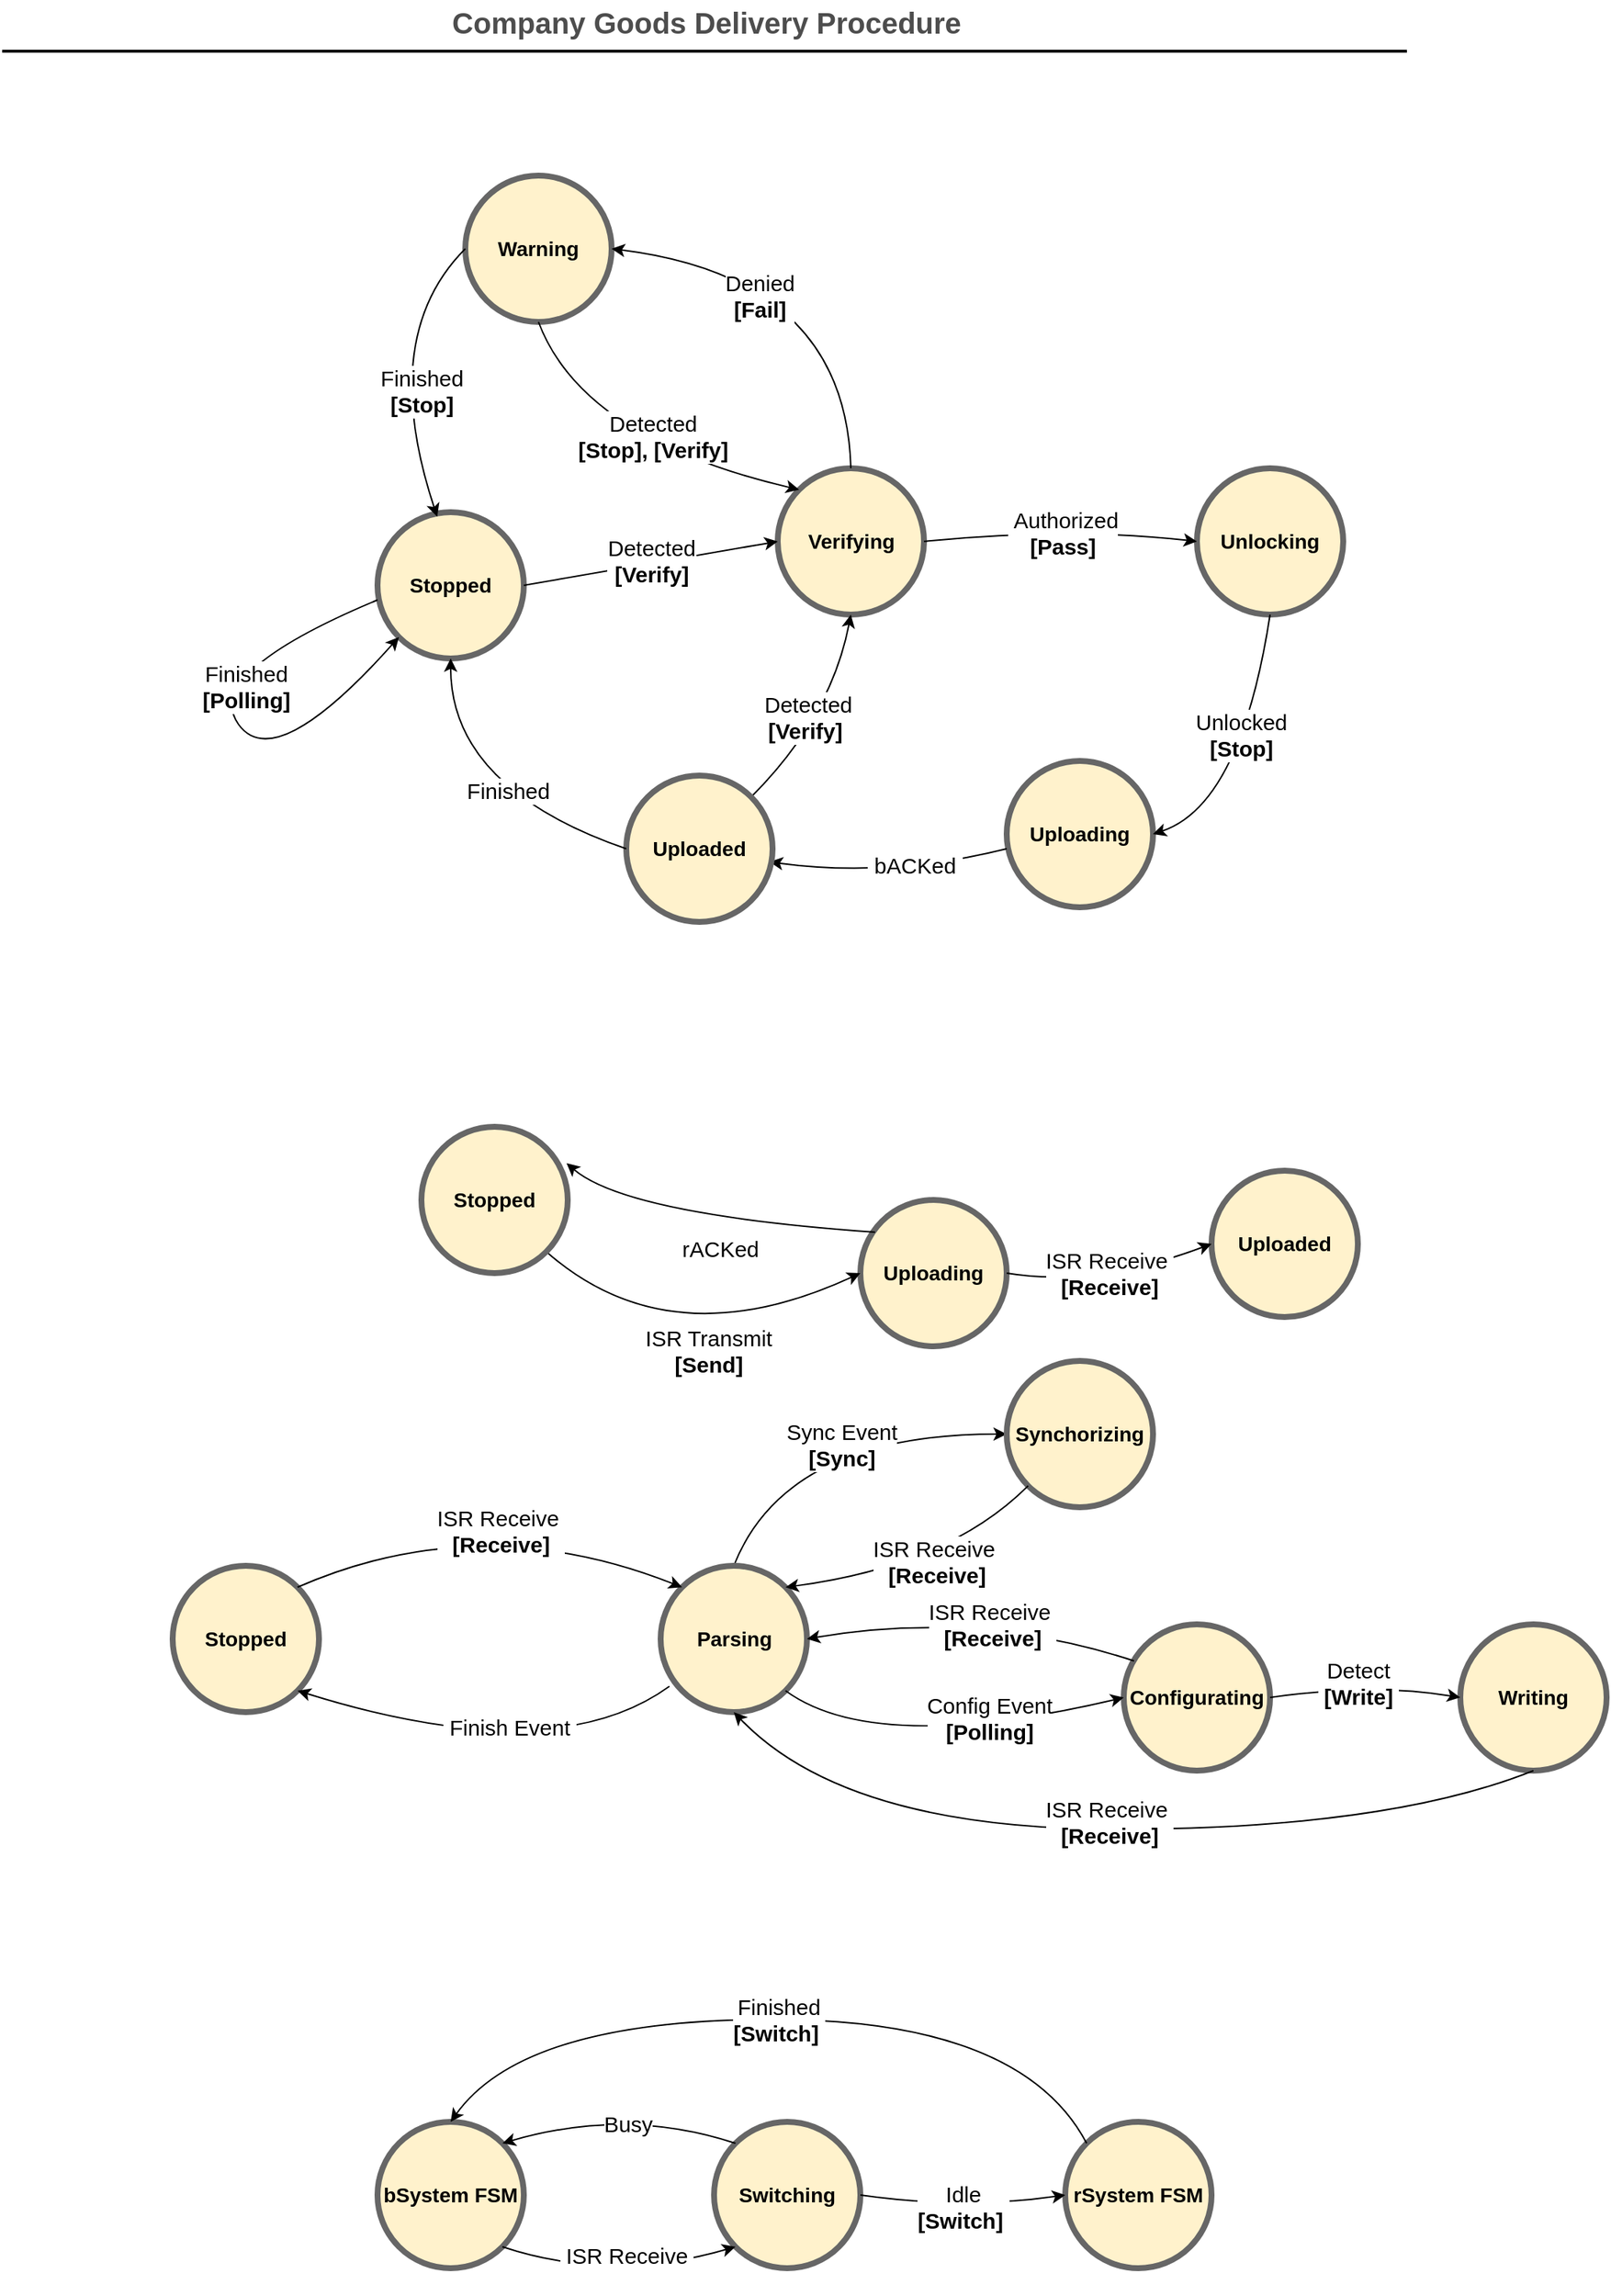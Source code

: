 <mxfile version="22.1.3" type="github">
  <diagram id="C2fSY1v2SiZeoUbDoYyL" name="Page-1">
    <mxGraphModel dx="833" dy="876" grid="1" gridSize="10" guides="1" tooltips="1" connect="1" arrows="1" fold="1" page="1" pageScale="1" pageWidth="1169" pageHeight="827" math="0" shadow="0">
      <root>
        <mxCell id="0" />
        <mxCell id="1" parent="0" />
        <mxCell id="3ne1QswCM8ZiEu4GHsYG-31" value="Company Goods Delivery Procedure" style="text;html=1;strokeColor=none;fillColor=none;align=center;verticalAlign=middle;whiteSpace=wrap;rounded=0;fontStyle=1;fontSize=20;fontColor=#4D4D4D;" parent="1" vertex="1">
          <mxGeometry x="189.5" y="50" width="790" height="30" as="geometry" />
        </mxCell>
        <mxCell id="3ne1QswCM8ZiEu4GHsYG-32" value="" style="line;strokeWidth=2;html=1;fontSize=20;fontColor=#4D4D4D;" parent="1" vertex="1">
          <mxGeometry x="103.5" y="80" width="960" height="10" as="geometry" />
        </mxCell>
        <mxCell id="JYK7NFnvmHLZQDQHn-Lk-5" value="&lt;font style=&quot;font-size: 14px;&quot;&gt;&lt;b&gt;Warning&lt;br&gt;&lt;/b&gt;&lt;/font&gt;" style="ellipse;whiteSpace=wrap;html=1;aspect=fixed;strokeWidth=4;fillColor=#fff2cc;strokeColor=#666666;" parent="1" vertex="1">
          <mxGeometry x="420" y="170" width="100" height="100" as="geometry" />
        </mxCell>
        <mxCell id="JYK7NFnvmHLZQDQHn-Lk-12" value="&lt;font style=&quot;font-size: 14px;&quot;&gt;&lt;b&gt;Uploading&lt;/b&gt;&lt;/font&gt;" style="ellipse;whiteSpace=wrap;html=1;aspect=fixed;strokeWidth=4;fillColor=#fff2cc;strokeColor=#666666;" parent="1" vertex="1">
          <mxGeometry x="790" y="570" width="100" height="100" as="geometry" />
        </mxCell>
        <mxCell id="JYK7NFnvmHLZQDQHn-Lk-13" value="&lt;font style=&quot;font-size: 14px;&quot;&gt;&lt;b&gt;Unlocking&lt;/b&gt;&lt;/font&gt;" style="ellipse;whiteSpace=wrap;html=1;aspect=fixed;strokeWidth=4;fillColor=#fff2cc;strokeColor=#666666;" parent="1" vertex="1">
          <mxGeometry x="920" y="370" width="100" height="100" as="geometry" />
        </mxCell>
        <mxCell id="JYK7NFnvmHLZQDQHn-Lk-15" value="&lt;font style=&quot;font-size: 14px;&quot;&gt;&lt;b&gt;Verifying&lt;/b&gt;&lt;/font&gt;" style="ellipse;whiteSpace=wrap;html=1;aspect=fixed;strokeWidth=4;fillColor=#fff2cc;strokeColor=#666666;" parent="1" vertex="1">
          <mxGeometry x="633.5" y="370" width="100" height="100" as="geometry" />
        </mxCell>
        <mxCell id="JYK7NFnvmHLZQDQHn-Lk-16" value="&lt;font style=&quot;font-size: 14px;&quot;&gt;&lt;b&gt;Stopped&lt;/b&gt;&lt;/font&gt;" style="ellipse;whiteSpace=wrap;html=1;aspect=fixed;strokeWidth=4;fillColor=#fff2cc;strokeColor=#666666;" parent="1" vertex="1">
          <mxGeometry x="360" y="400" width="100" height="100" as="geometry" />
        </mxCell>
        <mxCell id="JYK7NFnvmHLZQDQHn-Lk-33" value="" style="curved=1;endArrow=classic;html=1;rounded=0;exitX=0.5;exitY=0;exitDx=0;exitDy=0;entryX=1;entryY=0.5;entryDx=0;entryDy=0;" parent="1" source="JYK7NFnvmHLZQDQHn-Lk-15" target="JYK7NFnvmHLZQDQHn-Lk-5" edge="1">
          <mxGeometry width="50" height="50" relative="1" as="geometry">
            <mxPoint x="750" y="410" as="sourcePoint" />
            <mxPoint x="800" y="360" as="targetPoint" />
            <Array as="points">
              <mxPoint x="680" y="240" />
            </Array>
          </mxGeometry>
        </mxCell>
        <mxCell id="JYK7NFnvmHLZQDQHn-Lk-34" value="&lt;font style=&quot;font-size: 15px;&quot;&gt;Denied&lt;br&gt;&lt;b&gt;[Fail]&lt;/b&gt;&lt;br&gt;&lt;/font&gt;" style="edgeLabel;html=1;align=center;verticalAlign=middle;resizable=0;points=[];" parent="JYK7NFnvmHLZQDQHn-Lk-33" vertex="1" connectable="0">
          <mxGeometry x="0.053" y="5" relative="1" as="geometry">
            <mxPoint x="-35" y="10" as="offset" />
          </mxGeometry>
        </mxCell>
        <mxCell id="JYK7NFnvmHLZQDQHn-Lk-35" value="" style="curved=1;endArrow=classic;html=1;rounded=0;exitX=1;exitY=0.5;exitDx=0;exitDy=0;entryX=0;entryY=0.5;entryDx=0;entryDy=0;" parent="1" source="JYK7NFnvmHLZQDQHn-Lk-15" target="JYK7NFnvmHLZQDQHn-Lk-13" edge="1">
          <mxGeometry width="50" height="50" relative="1" as="geometry">
            <mxPoint x="750" y="410" as="sourcePoint" />
            <mxPoint x="800" y="360" as="targetPoint" />
            <Array as="points">
              <mxPoint x="830" y="410" />
            </Array>
          </mxGeometry>
        </mxCell>
        <mxCell id="JYK7NFnvmHLZQDQHn-Lk-37" value="&lt;span style=&quot;font-size: 15px;&quot;&gt;&amp;nbsp;Authorized&lt;br&gt;&lt;b&gt;[Pass]&lt;/b&gt;&lt;br&gt;&lt;/span&gt;" style="edgeLabel;html=1;align=center;verticalAlign=middle;resizable=0;points=[];" parent="JYK7NFnvmHLZQDQHn-Lk-35" vertex="1" connectable="0">
          <mxGeometry x="0.008" y="2" relative="1" as="geometry">
            <mxPoint y="5" as="offset" />
          </mxGeometry>
        </mxCell>
        <mxCell id="_V2IKP7ejvlJgvTYkyaX-1" value="" style="curved=1;endArrow=classic;html=1;rounded=0;exitX=1;exitY=0.5;exitDx=0;exitDy=0;entryX=0;entryY=0.5;entryDx=0;entryDy=0;" parent="1" source="JYK7NFnvmHLZQDQHn-Lk-16" target="JYK7NFnvmHLZQDQHn-Lk-15" edge="1">
          <mxGeometry width="50" height="50" relative="1" as="geometry">
            <mxPoint x="350" y="414.5" as="sourcePoint" />
            <mxPoint x="485.0" y="414.5" as="targetPoint" />
            <Array as="points" />
          </mxGeometry>
        </mxCell>
        <mxCell id="_V2IKP7ejvlJgvTYkyaX-2" value="&lt;span style=&quot;font-size: 15px;&quot;&gt;Detected&lt;br&gt;&lt;b&gt;&amp;nbsp;[Verify]&amp;nbsp;&lt;/b&gt;&lt;br&gt;&lt;/span&gt;" style="edgeLabel;html=1;align=center;verticalAlign=middle;resizable=0;points=[];" parent="_V2IKP7ejvlJgvTYkyaX-1" vertex="1" connectable="0">
          <mxGeometry x="0.008" y="2" relative="1" as="geometry">
            <mxPoint as="offset" />
          </mxGeometry>
        </mxCell>
        <mxCell id="_V2IKP7ejvlJgvTYkyaX-4" value="" style="curved=1;endArrow=classic;html=1;rounded=0;exitX=0;exitY=0.5;exitDx=0;exitDy=0;entryX=0.408;entryY=0.031;entryDx=0;entryDy=0;entryPerimeter=0;" parent="1" source="JYK7NFnvmHLZQDQHn-Lk-5" target="JYK7NFnvmHLZQDQHn-Lk-16" edge="1">
          <mxGeometry width="50" height="50" relative="1" as="geometry">
            <mxPoint x="495" y="314" as="sourcePoint" />
            <mxPoint x="280" y="160" as="targetPoint" />
            <Array as="points">
              <mxPoint x="360" y="280" />
            </Array>
          </mxGeometry>
        </mxCell>
        <mxCell id="_V2IKP7ejvlJgvTYkyaX-5" value="&lt;font style=&quot;font-size: 15px;&quot;&gt;Finished&lt;br&gt;&lt;b style=&quot;border-color: var(--border-color);&quot;&gt;[Stop]&lt;/b&gt;&lt;br&gt;&lt;/font&gt;" style="edgeLabel;html=1;align=center;verticalAlign=middle;resizable=0;points=[];" parent="_V2IKP7ejvlJgvTYkyaX-4" vertex="1" connectable="0">
          <mxGeometry x="0.053" y="5" relative="1" as="geometry">
            <mxPoint x="16" y="12" as="offset" />
          </mxGeometry>
        </mxCell>
        <mxCell id="_V2IKP7ejvlJgvTYkyaX-6" value="" style="curved=1;endArrow=classic;html=1;rounded=0;exitX=0.5;exitY=1;exitDx=0;exitDy=0;entryX=1;entryY=0.5;entryDx=0;entryDy=0;" parent="1" source="JYK7NFnvmHLZQDQHn-Lk-13" target="JYK7NFnvmHLZQDQHn-Lk-12" edge="1">
          <mxGeometry width="50" height="50" relative="1" as="geometry">
            <mxPoint x="850" y="460" as="sourcePoint" />
            <mxPoint x="655" y="590" as="targetPoint" />
            <Array as="points">
              <mxPoint x="950" y="600" />
            </Array>
          </mxGeometry>
        </mxCell>
        <mxCell id="_V2IKP7ejvlJgvTYkyaX-7" value="&lt;font style=&quot;font-size: 15px;&quot;&gt;Unlocked&lt;br&gt;&lt;b&gt;[Stop]&lt;/b&gt;&lt;br&gt;&lt;/font&gt;" style="edgeLabel;html=1;align=center;verticalAlign=middle;resizable=0;points=[];" parent="_V2IKP7ejvlJgvTYkyaX-6" vertex="1" connectable="0">
          <mxGeometry x="0.053" y="5" relative="1" as="geometry">
            <mxPoint x="-10" y="-20" as="offset" />
          </mxGeometry>
        </mxCell>
        <mxCell id="_V2IKP7ejvlJgvTYkyaX-9" value="" style="curved=1;endArrow=classic;html=1;rounded=0;exitX=0;exitY=0.6;exitDx=0;exitDy=0;entryX=0.98;entryY=0.59;entryDx=0;entryDy=0;exitPerimeter=0;entryPerimeter=0;" parent="1" source="JYK7NFnvmHLZQDQHn-Lk-12" target="guj_gXGxbDxqwRgvA2U0-5" edge="1">
          <mxGeometry width="50" height="50" relative="1" as="geometry">
            <mxPoint x="494" y="540" as="sourcePoint" />
            <mxPoint x="240" y="697" as="targetPoint" />
            <Array as="points">
              <mxPoint x="710" y="650" />
            </Array>
          </mxGeometry>
        </mxCell>
        <mxCell id="_V2IKP7ejvlJgvTYkyaX-10" value="&lt;font style=&quot;font-size: 15px;&quot;&gt;&amp;nbsp;bACKed&amp;nbsp;&lt;br&gt;&lt;/font&gt;" style="edgeLabel;html=1;align=center;verticalAlign=middle;resizable=0;points=[];" parent="_V2IKP7ejvlJgvTYkyaX-9" vertex="1" connectable="0">
          <mxGeometry x="0.053" y="5" relative="1" as="geometry">
            <mxPoint x="22" y="-14" as="offset" />
          </mxGeometry>
        </mxCell>
        <mxCell id="_V2IKP7ejvlJgvTYkyaX-11" value="" style="curved=1;endArrow=classic;html=1;rounded=0;exitX=1;exitY=0;exitDx=0;exitDy=0;entryX=0.5;entryY=1;entryDx=0;entryDy=0;" parent="1" source="guj_gXGxbDxqwRgvA2U0-5" target="JYK7NFnvmHLZQDQHn-Lk-15" edge="1">
          <mxGeometry width="50" height="50" relative="1" as="geometry">
            <mxPoint x="580" y="590" as="sourcePoint" />
            <mxPoint x="584" y="464" as="targetPoint" />
            <Array as="points">
              <mxPoint x="670" y="540" />
            </Array>
          </mxGeometry>
        </mxCell>
        <mxCell id="_V2IKP7ejvlJgvTYkyaX-12" value="&lt;span style=&quot;font-size: 15px;&quot;&gt;Detected&lt;br&gt;&lt;b&gt;[Verify]&amp;nbsp;&lt;/b&gt;&lt;br&gt;&lt;/span&gt;" style="edgeLabel;html=1;align=center;verticalAlign=middle;resizable=0;points=[];" parent="_V2IKP7ejvlJgvTYkyaX-11" vertex="1" connectable="0">
          <mxGeometry x="0.008" y="2" relative="1" as="geometry">
            <mxPoint x="-13" as="offset" />
          </mxGeometry>
        </mxCell>
        <mxCell id="_V2IKP7ejvlJgvTYkyaX-13" value="" style="curved=1;endArrow=classic;html=1;rounded=0;exitX=0.5;exitY=1;exitDx=0;exitDy=0;entryX=0;entryY=0;entryDx=0;entryDy=0;" parent="1" source="JYK7NFnvmHLZQDQHn-Lk-5" target="JYK7NFnvmHLZQDQHn-Lk-15" edge="1">
          <mxGeometry width="50" height="50" relative="1" as="geometry">
            <mxPoint x="533.5" y="290" as="sourcePoint" />
            <mxPoint x="728.5" y="290" as="targetPoint" />
            <Array as="points">
              <mxPoint x="500" y="350" />
            </Array>
          </mxGeometry>
        </mxCell>
        <mxCell id="_V2IKP7ejvlJgvTYkyaX-14" value="&lt;span style=&quot;font-size: 15px;&quot;&gt;Detected&lt;br&gt;&lt;b&gt;[Stop], [Verify]&lt;/b&gt;&lt;br&gt;&lt;/span&gt;" style="edgeLabel;html=1;align=center;verticalAlign=middle;resizable=0;points=[];" parent="_V2IKP7ejvlJgvTYkyaX-13" vertex="1" connectable="0">
          <mxGeometry x="0.008" y="2" relative="1" as="geometry">
            <mxPoint x="14" y="-8" as="offset" />
          </mxGeometry>
        </mxCell>
        <mxCell id="_V2IKP7ejvlJgvTYkyaX-21" value="&lt;font style=&quot;font-size: 14px;&quot;&gt;&lt;b&gt;Uploading&lt;/b&gt;&lt;/font&gt;" style="ellipse;whiteSpace=wrap;html=1;aspect=fixed;strokeWidth=4;fillColor=#fff2cc;strokeColor=#666666;" parent="1" vertex="1">
          <mxGeometry x="690" y="870" width="100" height="100" as="geometry" />
        </mxCell>
        <mxCell id="_V2IKP7ejvlJgvTYkyaX-22" value="&lt;font style=&quot;font-size: 14px;&quot;&gt;&lt;b&gt;Stopped&lt;/b&gt;&lt;/font&gt;" style="ellipse;whiteSpace=wrap;html=1;aspect=fixed;strokeWidth=4;fillColor=#fff2cc;strokeColor=#666666;" parent="1" vertex="1">
          <mxGeometry x="220" y="1120" width="100" height="100" as="geometry" />
        </mxCell>
        <mxCell id="_V2IKP7ejvlJgvTYkyaX-25" value="" style="curved=1;endArrow=classic;html=1;rounded=0;exitX=0.1;exitY=0.22;exitDx=0;exitDy=0;exitPerimeter=0;entryX=0.992;entryY=0.249;entryDx=0;entryDy=0;entryPerimeter=0;" parent="1" source="_V2IKP7ejvlJgvTYkyaX-21" edge="1" target="pJSeHeQXLC6wZ5o_dz74-53">
          <mxGeometry width="50" height="50" relative="1" as="geometry">
            <mxPoint x="770" y="960" as="sourcePoint" />
            <mxPoint x="430" y="970" as="targetPoint" />
            <Array as="points">
              <mxPoint x="530" y="880" />
            </Array>
          </mxGeometry>
        </mxCell>
        <mxCell id="_V2IKP7ejvlJgvTYkyaX-26" value="&lt;span style=&quot;font-size: 15px;&quot;&gt;&amp;nbsp;rACKed&amp;nbsp;&lt;br&gt;&lt;/span&gt;" style="edgeLabel;html=1;align=center;verticalAlign=middle;resizable=0;points=[];" parent="_V2IKP7ejvlJgvTYkyaX-25" vertex="1" connectable="0">
          <mxGeometry x="0.008" y="2" relative="1" as="geometry">
            <mxPoint x="7" y="17" as="offset" />
          </mxGeometry>
        </mxCell>
        <mxCell id="_V2IKP7ejvlJgvTYkyaX-27" value="" style="curved=1;endArrow=classic;html=1;rounded=0;exitX=1;exitY=1;exitDx=0;exitDy=0;entryX=0;entryY=0.5;entryDx=0;entryDy=0;" parent="1" source="pJSeHeQXLC6wZ5o_dz74-53" target="_V2IKP7ejvlJgvTYkyaX-21" edge="1">
          <mxGeometry width="50" height="50" relative="1" as="geometry">
            <mxPoint x="370" y="964.5" as="sourcePoint" />
            <mxPoint x="505.0" y="964.5" as="targetPoint" />
            <Array as="points">
              <mxPoint x="560" y="980" />
            </Array>
          </mxGeometry>
        </mxCell>
        <mxCell id="_V2IKP7ejvlJgvTYkyaX-28" value="&lt;span style=&quot;font-size: 15px;&quot;&gt;ISR Transmit&lt;br&gt;&lt;b&gt;[Send]&lt;/b&gt;&lt;br&gt;&lt;/span&gt;" style="edgeLabel;html=1;align=center;verticalAlign=middle;resizable=0;points=[];" parent="_V2IKP7ejvlJgvTYkyaX-27" vertex="1" connectable="0">
          <mxGeometry x="0.008" y="2" relative="1" as="geometry">
            <mxPoint x="12" y="1" as="offset" />
          </mxGeometry>
        </mxCell>
        <mxCell id="_V2IKP7ejvlJgvTYkyaX-31" value="" style="curved=1;endArrow=classic;html=1;rounded=0;exitX=0.5;exitY=0;exitDx=0;exitDy=0;entryX=0;entryY=0.5;entryDx=0;entryDy=0;" parent="1" source="_V2IKP7ejvlJgvTYkyaX-43" target="_V2IKP7ejvlJgvTYkyaX-46" edge="1">
          <mxGeometry width="50" height="50" relative="1" as="geometry">
            <mxPoint x="770" y="1200" as="sourcePoint" />
            <mxPoint x="940" y="1181" as="targetPoint" />
            <Array as="points">
              <mxPoint x="639" y="1030" />
            </Array>
          </mxGeometry>
        </mxCell>
        <mxCell id="_V2IKP7ejvlJgvTYkyaX-32" value="&lt;font style=&quot;font-size: 15px;&quot;&gt;Sync Event&lt;br&gt;&lt;b&gt;&amp;nbsp;[Sync]&amp;nbsp;&lt;/b&gt;&lt;br&gt;&lt;/font&gt;" style="edgeLabel;html=1;align=center;verticalAlign=middle;resizable=0;points=[];" parent="_V2IKP7ejvlJgvTYkyaX-31" vertex="1" connectable="0">
          <mxGeometry x="0.053" y="5" relative="1" as="geometry">
            <mxPoint x="4" y="12" as="offset" />
          </mxGeometry>
        </mxCell>
        <mxCell id="_V2IKP7ejvlJgvTYkyaX-43" value="&lt;span style=&quot;font-size: 14px;&quot;&gt;&lt;b&gt;Parsing&lt;/b&gt;&lt;/span&gt;" style="ellipse;whiteSpace=wrap;html=1;aspect=fixed;strokeWidth=4;fillColor=#fff2cc;strokeColor=#666666;" parent="1" vertex="1">
          <mxGeometry x="553.5" y="1120" width="100" height="100" as="geometry" />
        </mxCell>
        <mxCell id="_V2IKP7ejvlJgvTYkyaX-46" value="&lt;span style=&quot;font-size: 14px;&quot;&gt;&lt;b&gt;Synchorizing&lt;/b&gt;&lt;/span&gt;" style="ellipse;whiteSpace=wrap;html=1;aspect=fixed;strokeWidth=4;fillColor=#fff2cc;strokeColor=#666666;" parent="1" vertex="1">
          <mxGeometry x="790" y="980" width="100" height="100" as="geometry" />
        </mxCell>
        <mxCell id="_V2IKP7ejvlJgvTYkyaX-47" value="&lt;span style=&quot;font-size: 14px;&quot;&gt;&lt;b&gt;Configurating&lt;/b&gt;&lt;/span&gt;" style="ellipse;whiteSpace=wrap;html=1;aspect=fixed;strokeWidth=4;fillColor=#fff2cc;strokeColor=#666666;" parent="1" vertex="1">
          <mxGeometry x="870" y="1160" width="100" height="100" as="geometry" />
        </mxCell>
        <mxCell id="_V2IKP7ejvlJgvTYkyaX-48" value="" style="curved=1;endArrow=classic;html=1;rounded=0;entryX=0;entryY=0;entryDx=0;entryDy=0;exitX=1;exitY=0;exitDx=0;exitDy=0;" parent="1" source="_V2IKP7ejvlJgvTYkyaX-22" target="_V2IKP7ejvlJgvTYkyaX-43" edge="1">
          <mxGeometry width="50" height="50" relative="1" as="geometry">
            <mxPoint x="420" y="1140" as="sourcePoint" />
            <mxPoint x="710" y="1230" as="targetPoint" />
            <Array as="points">
              <mxPoint x="430" y="1080" />
            </Array>
          </mxGeometry>
        </mxCell>
        <mxCell id="_V2IKP7ejvlJgvTYkyaX-49" value="&lt;span style=&quot;font-size: 15px;&quot;&gt;ISR Receive&amp;nbsp;&lt;br&gt;&lt;b&gt;[Receive]&lt;/b&gt;&lt;br&gt;&lt;/span&gt;" style="edgeLabel;html=1;align=center;verticalAlign=middle;resizable=0;points=[];" parent="_V2IKP7ejvlJgvTYkyaX-48" vertex="1" connectable="0">
          <mxGeometry x="0.008" y="2" relative="1" as="geometry">
            <mxPoint x="6" y="15" as="offset" />
          </mxGeometry>
        </mxCell>
        <mxCell id="_V2IKP7ejvlJgvTYkyaX-52" value="" style="curved=1;endArrow=classic;html=1;rounded=0;exitX=1;exitY=1;exitDx=0;exitDy=0;entryX=0;entryY=0.5;entryDx=0;entryDy=0;" parent="1" source="_V2IKP7ejvlJgvTYkyaX-43" target="_V2IKP7ejvlJgvTYkyaX-47" edge="1">
          <mxGeometry width="50" height="50" relative="1" as="geometry">
            <mxPoint x="649" y="1145" as="sourcePoint" />
            <mxPoint x="770" y="1120" as="targetPoint" />
            <Array as="points">
              <mxPoint x="700" y="1250" />
            </Array>
          </mxGeometry>
        </mxCell>
        <mxCell id="_V2IKP7ejvlJgvTYkyaX-53" value="&lt;font style=&quot;font-size: 15px;&quot;&gt;Config Event&lt;br&gt;&lt;b&gt;&amp;nbsp;[Polling]&amp;nbsp;&lt;/b&gt;&lt;br&gt;&lt;/font&gt;" style="edgeLabel;html=1;align=center;verticalAlign=middle;resizable=0;points=[];" parent="_V2IKP7ejvlJgvTYkyaX-52" vertex="1" connectable="0">
          <mxGeometry x="0.053" y="5" relative="1" as="geometry">
            <mxPoint x="24" y="-8" as="offset" />
          </mxGeometry>
        </mxCell>
        <mxCell id="_V2IKP7ejvlJgvTYkyaX-54" value="&lt;span style=&quot;font-size: 14px;&quot;&gt;&lt;b&gt;Writing&lt;/b&gt;&lt;/span&gt;" style="ellipse;whiteSpace=wrap;html=1;aspect=fixed;strokeWidth=4;fillColor=#fff2cc;strokeColor=#666666;" parent="1" vertex="1">
          <mxGeometry x="1100" y="1160" width="100" height="100" as="geometry" />
        </mxCell>
        <mxCell id="_V2IKP7ejvlJgvTYkyaX-55" value="" style="curved=1;endArrow=classic;html=1;rounded=0;exitX=1;exitY=0.5;exitDx=0;exitDy=0;entryX=0;entryY=0.5;entryDx=0;entryDy=0;" parent="1" source="_V2IKP7ejvlJgvTYkyaX-47" target="_V2IKP7ejvlJgvTYkyaX-54" edge="1">
          <mxGeometry width="50" height="50" relative="1" as="geometry">
            <mxPoint x="880" y="1241" as="sourcePoint" />
            <mxPoint x="1086" y="1291" as="targetPoint" />
            <Array as="points">
              <mxPoint x="1040" y="1200" />
            </Array>
          </mxGeometry>
        </mxCell>
        <mxCell id="_V2IKP7ejvlJgvTYkyaX-56" value="&lt;font style=&quot;font-size: 15px;&quot;&gt;Detect&lt;br&gt;&lt;b&gt;&amp;nbsp;[Write]&amp;nbsp;&lt;/b&gt;&lt;br&gt;&lt;/font&gt;" style="edgeLabel;html=1;align=center;verticalAlign=middle;resizable=0;points=[];" parent="_V2IKP7ejvlJgvTYkyaX-55" vertex="1" connectable="0">
          <mxGeometry x="0.053" y="5" relative="1" as="geometry">
            <mxPoint x="-8" y="5" as="offset" />
          </mxGeometry>
        </mxCell>
        <mxCell id="_V2IKP7ejvlJgvTYkyaX-57" value="" style="curved=1;endArrow=classic;html=1;rounded=0;exitX=0.5;exitY=1;exitDx=0;exitDy=0;entryX=0.5;entryY=1;entryDx=0;entryDy=0;" parent="1" source="_V2IKP7ejvlJgvTYkyaX-54" target="_V2IKP7ejvlJgvTYkyaX-43" edge="1">
          <mxGeometry width="50" height="50" relative="1" as="geometry">
            <mxPoint x="753.5" y="1390" as="sourcePoint" />
            <mxPoint x="877.5" y="1490" as="targetPoint" />
            <Array as="points">
              <mxPoint x="1050" y="1300" />
              <mxPoint x="680" y="1300" />
            </Array>
          </mxGeometry>
        </mxCell>
        <mxCell id="_V2IKP7ejvlJgvTYkyaX-58" value="&lt;span style=&quot;font-size: 15px;&quot;&gt;ISR Receive&amp;nbsp;&lt;br&gt;&lt;b&gt;[Receive]&lt;/b&gt;&lt;br&gt;&lt;/span&gt;" style="edgeLabel;html=1;align=center;verticalAlign=middle;resizable=0;points=[];" parent="_V2IKP7ejvlJgvTYkyaX-57" vertex="1" connectable="0">
          <mxGeometry x="0.008" y="2" relative="1" as="geometry">
            <mxPoint x="-1" y="-7" as="offset" />
          </mxGeometry>
        </mxCell>
        <mxCell id="_V2IKP7ejvlJgvTYkyaX-59" value="" style="curved=1;endArrow=classic;html=1;rounded=0;exitX=0.06;exitY=0.824;exitDx=0;exitDy=0;entryX=1;entryY=1;entryDx=0;entryDy=0;exitPerimeter=0;" parent="1" source="_V2IKP7ejvlJgvTYkyaX-43" target="_V2IKP7ejvlJgvTYkyaX-22" edge="1">
          <mxGeometry width="50" height="50" relative="1" as="geometry">
            <mxPoint x="550" y="1160" as="sourcePoint" />
            <mxPoint x="440" y="1200" as="targetPoint" />
            <Array as="points">
              <mxPoint x="480" y="1260" />
            </Array>
          </mxGeometry>
        </mxCell>
        <mxCell id="_V2IKP7ejvlJgvTYkyaX-60" value="&lt;font style=&quot;font-size: 15px;&quot;&gt;&amp;nbsp;Finish Event&amp;nbsp;&lt;br&gt;&lt;/font&gt;" style="edgeLabel;html=1;align=center;verticalAlign=middle;resizable=0;points=[];" parent="_V2IKP7ejvlJgvTYkyaX-59" vertex="1" connectable="0">
          <mxGeometry x="0.053" y="5" relative="1" as="geometry">
            <mxPoint x="19" y="-20" as="offset" />
          </mxGeometry>
        </mxCell>
        <mxCell id="_V2IKP7ejvlJgvTYkyaX-61" value="" style="curved=1;endArrow=classic;html=1;rounded=0;exitX=0.07;exitY=0.25;exitDx=0;exitDy=0;entryX=1;entryY=0.5;entryDx=0;entryDy=0;exitPerimeter=0;" parent="1" source="_V2IKP7ejvlJgvTYkyaX-47" target="_V2IKP7ejvlJgvTYkyaX-43" edge="1">
          <mxGeometry width="50" height="50" relative="1" as="geometry">
            <mxPoint x="460" y="1025" as="sourcePoint" />
            <mxPoint x="691" y="1061" as="targetPoint" />
            <Array as="points">
              <mxPoint x="770" y="1150" />
            </Array>
          </mxGeometry>
        </mxCell>
        <mxCell id="_V2IKP7ejvlJgvTYkyaX-65" value="" style="curved=1;endArrow=classic;html=1;rounded=0;exitX=0;exitY=1;exitDx=0;exitDy=0;entryX=1;entryY=0;entryDx=0;entryDy=0;" parent="1" source="_V2IKP7ejvlJgvTYkyaX-46" target="_V2IKP7ejvlJgvTYkyaX-43" edge="1">
          <mxGeometry width="50" height="50" relative="1" as="geometry">
            <mxPoint x="1175" y="1265" as="sourcePoint" />
            <mxPoint x="614" y="1230" as="targetPoint" />
            <Array as="points">
              <mxPoint x="750" y="1120" />
            </Array>
          </mxGeometry>
        </mxCell>
        <mxCell id="_V2IKP7ejvlJgvTYkyaX-66" value="&lt;span style=&quot;font-size: 15px;&quot;&gt;ISR Receive&amp;nbsp;&lt;br&gt;&lt;b&gt;[Receive]&lt;/b&gt;&lt;br&gt;&lt;/span&gt;" style="edgeLabel;html=1;align=center;verticalAlign=middle;resizable=0;points=[];" parent="_V2IKP7ejvlJgvTYkyaX-65" vertex="1" connectable="0">
          <mxGeometry x="0.008" y="2" relative="1" as="geometry">
            <mxPoint x="10" y="-8" as="offset" />
          </mxGeometry>
        </mxCell>
        <mxCell id="guj_gXGxbDxqwRgvA2U0-1" value="" style="curved=1;endArrow=classic;html=1;rounded=0;exitX=0;exitY=0.5;exitDx=0;exitDy=0;entryX=0;entryY=1;entryDx=0;entryDy=0;" parent="1" target="JYK7NFnvmHLZQDQHn-Lk-16" edge="1">
          <mxGeometry width="50" height="50" relative="1" as="geometry">
            <mxPoint x="360" y="460" as="sourcePoint" />
            <mxPoint x="341" y="643" as="targetPoint" />
            <Array as="points">
              <mxPoint x="240" y="510" />
              <mxPoint x="290" y="580" />
            </Array>
          </mxGeometry>
        </mxCell>
        <mxCell id="guj_gXGxbDxqwRgvA2U0-2" value="&lt;font style=&quot;font-size: 15px;&quot;&gt;Finished&lt;br&gt;&lt;b style=&quot;border-color: var(--border-color);&quot;&gt;[Polling]&lt;/b&gt;&lt;br&gt;&lt;/font&gt;" style="edgeLabel;html=1;align=center;verticalAlign=middle;resizable=0;points=[];" parent="guj_gXGxbDxqwRgvA2U0-1" vertex="1" connectable="0">
          <mxGeometry x="0.053" y="5" relative="1" as="geometry">
            <mxPoint x="-4" y="-29" as="offset" />
          </mxGeometry>
        </mxCell>
        <mxCell id="guj_gXGxbDxqwRgvA2U0-5" value="&lt;font style=&quot;font-size: 14px;&quot;&gt;&lt;b&gt;Uploaded&lt;/b&gt;&lt;/font&gt;" style="ellipse;whiteSpace=wrap;html=1;aspect=fixed;strokeWidth=4;fillColor=#fff2cc;strokeColor=#666666;" parent="1" vertex="1">
          <mxGeometry x="530" y="580" width="100" height="100" as="geometry" />
        </mxCell>
        <mxCell id="guj_gXGxbDxqwRgvA2U0-6" value="" style="curved=1;endArrow=classic;html=1;rounded=0;exitX=0;exitY=0.5;exitDx=0;exitDy=0;" parent="1" source="guj_gXGxbDxqwRgvA2U0-5" target="JYK7NFnvmHLZQDQHn-Lk-16" edge="1">
          <mxGeometry width="50" height="50" relative="1" as="geometry">
            <mxPoint x="470" y="528.5" as="sourcePoint" />
            <mxPoint x="451" y="711.5" as="targetPoint" />
            <Array as="points">
              <mxPoint x="410" y="588.5" />
            </Array>
          </mxGeometry>
        </mxCell>
        <mxCell id="guj_gXGxbDxqwRgvA2U0-7" value="&lt;font style=&quot;font-size: 15px;&quot;&gt;Finished&lt;br&gt;&lt;/font&gt;" style="edgeLabel;html=1;align=center;verticalAlign=middle;resizable=0;points=[];" parent="guj_gXGxbDxqwRgvA2U0-6" vertex="1" connectable="0">
          <mxGeometry x="0.053" y="5" relative="1" as="geometry">
            <mxPoint x="28" y="-8" as="offset" />
          </mxGeometry>
        </mxCell>
        <mxCell id="CNW68jbFHCAIOtvnS22N-3" value="&lt;span style=&quot;font-size: 15px;&quot;&gt;ISR Receive&amp;nbsp;&lt;br&gt;&lt;b&gt;[Receive]&lt;/b&gt;&lt;br&gt;&lt;/span&gt;" style="edgeLabel;html=1;align=center;verticalAlign=middle;resizable=0;points=[];" parent="1" vertex="1" connectable="0">
          <mxGeometry x="780.002" y="1159.998" as="geometry" />
        </mxCell>
        <mxCell id="pJSeHeQXLC6wZ5o_dz74-39" value="&lt;font style=&quot;font-size: 14px;&quot;&gt;&lt;b&gt;Switching&lt;/b&gt;&lt;/font&gt;" style="ellipse;whiteSpace=wrap;html=1;aspect=fixed;strokeWidth=4;fillColor=#fff2cc;strokeColor=#666666;" vertex="1" parent="1">
          <mxGeometry x="590" y="1500" width="100" height="100" as="geometry" />
        </mxCell>
        <mxCell id="pJSeHeQXLC6wZ5o_dz74-40" value="&lt;font style=&quot;font-size: 14px;&quot;&gt;&lt;b&gt;bSystem FSM&lt;/b&gt;&lt;/font&gt;" style="ellipse;whiteSpace=wrap;html=1;aspect=fixed;strokeWidth=4;fillColor=#fff2cc;strokeColor=#666666;" vertex="1" parent="1">
          <mxGeometry x="360" y="1500" width="100" height="100" as="geometry" />
        </mxCell>
        <mxCell id="pJSeHeQXLC6wZ5o_dz74-41" value="" style="curved=1;endArrow=classic;html=1;rounded=0;exitX=0;exitY=0;exitDx=0;exitDy=0;entryX=1;entryY=0;entryDx=0;entryDy=0;" edge="1" parent="1" source="pJSeHeQXLC6wZ5o_dz74-39" target="pJSeHeQXLC6wZ5o_dz74-40">
          <mxGeometry width="50" height="50" relative="1" as="geometry">
            <mxPoint x="770" y="1470" as="sourcePoint" />
            <mxPoint x="430" y="1480" as="targetPoint" />
            <Array as="points">
              <mxPoint x="530" y="1490" />
            </Array>
          </mxGeometry>
        </mxCell>
        <mxCell id="pJSeHeQXLC6wZ5o_dz74-42" value="&lt;span style=&quot;font-size: 15px;&quot;&gt;Busy&lt;br&gt;&lt;/span&gt;" style="edgeLabel;html=1;align=center;verticalAlign=middle;resizable=0;points=[];" vertex="1" connectable="0" parent="pJSeHeQXLC6wZ5o_dz74-41">
          <mxGeometry x="0.008" y="2" relative="1" as="geometry">
            <mxPoint x="5" y="7" as="offset" />
          </mxGeometry>
        </mxCell>
        <mxCell id="pJSeHeQXLC6wZ5o_dz74-43" value="" style="curved=1;endArrow=classic;html=1;rounded=0;exitX=1;exitY=1;exitDx=0;exitDy=0;entryX=0;entryY=1;entryDx=0;entryDy=0;" edge="1" parent="1" source="pJSeHeQXLC6wZ5o_dz74-40" target="pJSeHeQXLC6wZ5o_dz74-39">
          <mxGeometry width="50" height="50" relative="1" as="geometry">
            <mxPoint x="370" y="1474.5" as="sourcePoint" />
            <mxPoint x="505.0" y="1474.5" as="targetPoint" />
            <Array as="points">
              <mxPoint x="520" y="1610" />
            </Array>
          </mxGeometry>
        </mxCell>
        <mxCell id="pJSeHeQXLC6wZ5o_dz74-44" value="&lt;span style=&quot;font-size: 15px;&quot;&gt;&amp;nbsp;ISR Receive&amp;nbsp;&lt;br&gt;&lt;br&gt;&lt;/span&gt;" style="edgeLabel;html=1;align=center;verticalAlign=middle;resizable=0;points=[];" vertex="1" connectable="0" parent="pJSeHeQXLC6wZ5o_dz74-43">
          <mxGeometry x="0.008" y="2" relative="1" as="geometry">
            <mxPoint x="5" y="-7" as="offset" />
          </mxGeometry>
        </mxCell>
        <mxCell id="pJSeHeQXLC6wZ5o_dz74-45" value="&lt;font style=&quot;font-size: 14px;&quot;&gt;&lt;b&gt;rSystem FSM&lt;/b&gt;&lt;/font&gt;" style="ellipse;whiteSpace=wrap;html=1;aspect=fixed;strokeWidth=4;fillColor=#fff2cc;strokeColor=#666666;" vertex="1" parent="1">
          <mxGeometry x="830" y="1500" width="100" height="100" as="geometry" />
        </mxCell>
        <mxCell id="pJSeHeQXLC6wZ5o_dz74-46" value="" style="curved=1;endArrow=classic;html=1;rounded=0;exitX=1;exitY=0.5;exitDx=0;exitDy=0;entryX=0;entryY=0.5;entryDx=0;entryDy=0;" edge="1" parent="1" source="pJSeHeQXLC6wZ5o_dz74-39" target="pJSeHeQXLC6wZ5o_dz74-45">
          <mxGeometry width="50" height="50" relative="1" as="geometry">
            <mxPoint x="690" y="1565" as="sourcePoint" />
            <mxPoint x="759" y="1440" as="targetPoint" />
            <Array as="points">
              <mxPoint x="760" y="1560" />
            </Array>
          </mxGeometry>
        </mxCell>
        <mxCell id="pJSeHeQXLC6wZ5o_dz74-47" value="&lt;span style=&quot;font-size: 15px;&quot;&gt;Idle&lt;br&gt;&lt;b&gt;[Switch]&amp;nbsp;&lt;/b&gt;&lt;br&gt;&lt;/span&gt;" style="edgeLabel;html=1;align=center;verticalAlign=middle;resizable=0;points=[];" vertex="1" connectable="0" parent="pJSeHeQXLC6wZ5o_dz74-46">
          <mxGeometry x="0.008" y="2" relative="1" as="geometry">
            <mxPoint x="-1" as="offset" />
          </mxGeometry>
        </mxCell>
        <mxCell id="pJSeHeQXLC6wZ5o_dz74-48" value="" style="curved=1;endArrow=classic;html=1;rounded=0;exitX=0;exitY=0;exitDx=0;exitDy=0;entryX=0.5;entryY=0;entryDx=0;entryDy=0;" edge="1" parent="1" source="pJSeHeQXLC6wZ5o_dz74-45" target="pJSeHeQXLC6wZ5o_dz74-40">
          <mxGeometry width="50" height="50" relative="1" as="geometry">
            <mxPoint x="649" y="1395" as="sourcePoint" />
            <mxPoint x="718" y="1270" as="targetPoint" />
            <Array as="points">
              <mxPoint x="800" y="1430" />
              <mxPoint x="460" y="1430" />
            </Array>
          </mxGeometry>
        </mxCell>
        <mxCell id="pJSeHeQXLC6wZ5o_dz74-49" value="&lt;span style=&quot;font-size: 15px;&quot;&gt;Finished&lt;br&gt;&lt;b&gt;[Switch]&amp;nbsp;&lt;/b&gt;&lt;br&gt;&lt;/span&gt;" style="edgeLabel;html=1;align=center;verticalAlign=middle;resizable=0;points=[];" vertex="1" connectable="0" parent="pJSeHeQXLC6wZ5o_dz74-48">
          <mxGeometry x="0.008" y="2" relative="1" as="geometry">
            <mxPoint x="1" y="-2" as="offset" />
          </mxGeometry>
        </mxCell>
        <mxCell id="pJSeHeQXLC6wZ5o_dz74-50" value="&lt;font style=&quot;font-size: 14px;&quot;&gt;&lt;b&gt;Uploaded&lt;/b&gt;&lt;/font&gt;" style="ellipse;whiteSpace=wrap;html=1;aspect=fixed;strokeWidth=4;fillColor=#fff2cc;strokeColor=#666666;" vertex="1" parent="1">
          <mxGeometry x="930" y="850" width="100" height="100" as="geometry" />
        </mxCell>
        <mxCell id="pJSeHeQXLC6wZ5o_dz74-51" value="" style="curved=1;endArrow=classic;html=1;rounded=0;exitX=1;exitY=0.5;exitDx=0;exitDy=0;entryX=0;entryY=0.5;entryDx=0;entryDy=0;" edge="1" parent="1" source="_V2IKP7ejvlJgvTYkyaX-21" target="pJSeHeQXLC6wZ5o_dz74-50">
          <mxGeometry width="50" height="50" relative="1" as="geometry">
            <mxPoint x="486" y="1050" as="sourcePoint" />
            <mxPoint x="578" y="1145" as="targetPoint" />
            <Array as="points">
              <mxPoint x="850" y="930" />
            </Array>
          </mxGeometry>
        </mxCell>
        <mxCell id="pJSeHeQXLC6wZ5o_dz74-52" value="&lt;span style=&quot;font-size: 15px;&quot;&gt;ISR Receive&amp;nbsp;&lt;br&gt;&lt;b&gt;[Receive]&lt;/b&gt;&lt;br&gt;&lt;/span&gt;" style="edgeLabel;html=1;align=center;verticalAlign=middle;resizable=0;points=[];" vertex="1" connectable="0" parent="pJSeHeQXLC6wZ5o_dz74-51">
          <mxGeometry x="0.008" y="2" relative="1" as="geometry">
            <mxPoint x="-1" y="-4" as="offset" />
          </mxGeometry>
        </mxCell>
        <mxCell id="pJSeHeQXLC6wZ5o_dz74-53" value="&lt;font style=&quot;font-size: 14px;&quot;&gt;&lt;b&gt;Stopped&lt;/b&gt;&lt;/font&gt;" style="ellipse;whiteSpace=wrap;html=1;aspect=fixed;strokeWidth=4;fillColor=#fff2cc;strokeColor=#666666;" vertex="1" parent="1">
          <mxGeometry x="390" y="820" width="100" height="100" as="geometry" />
        </mxCell>
      </root>
    </mxGraphModel>
  </diagram>
</mxfile>
